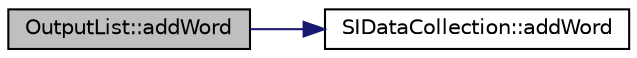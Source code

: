 digraph "OutputList::addWord"
{
 // LATEX_PDF_SIZE
  edge [fontname="Helvetica",fontsize="10",labelfontname="Helvetica",labelfontsize="10"];
  node [fontname="Helvetica",fontsize="10",shape=record];
  rankdir="LR";
  Node1 [label="OutputList::addWord",height=0.2,width=0.4,color="black", fillcolor="grey75", style="filled", fontcolor="black",tooltip=" "];
  Node1 -> Node2 [color="midnightblue",fontsize="10",style="solid"];
  Node2 [label="SIDataCollection::addWord",height=0.2,width=0.4,color="black", fillcolor="white", style="filled",URL="$classSIDataCollection.html#a815fbee7698a47bcc5c8ae6e9a46740f",tooltip=" "];
}

